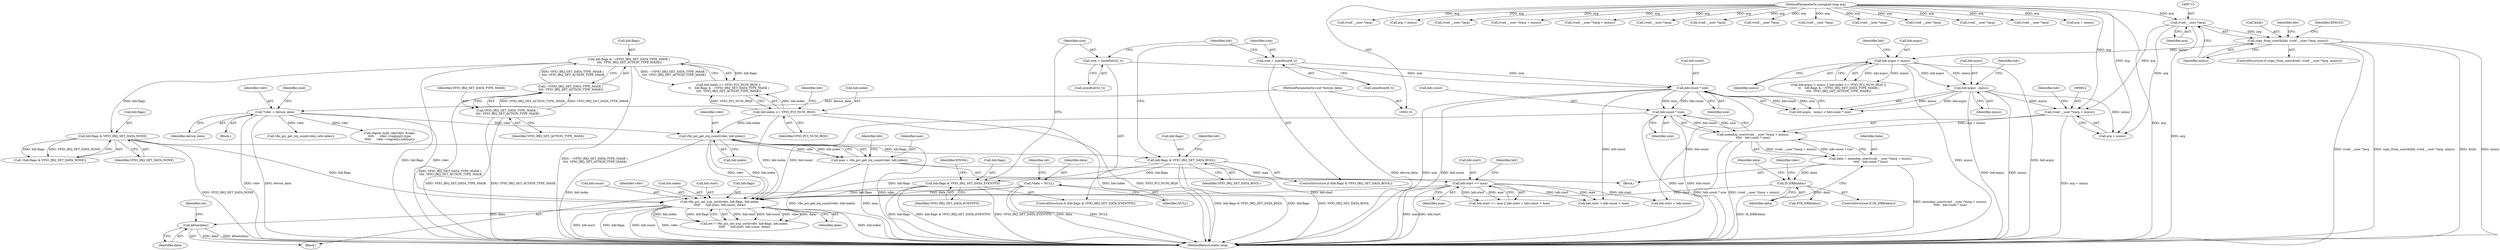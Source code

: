 digraph "0_linux_05692d7005a364add85c6e25a6c4447ce08f913a@API" {
"1000864" [label="(Call,kfree(data))"];
"1000844" [label="(Call,vfio_pci_set_irqs_ioctl(vdev, hdr.flags, hdr.index,\n\t\t\t\t\t      hdr.start, hdr.count, data))"];
"1000757" [label="(Call,vfio_pci_get_irq_count(vdev, hdr.index))"];
"1000122" [label="(Call,*vdev = device_data)"];
"1000117" [label="(MethodParameterIn,void *device_data)"];
"1000729" [label="(Call,hdr.index >= VFIO_PCI_NUM_IRQS)"];
"1000747" [label="(Call,hdr.flags & VFIO_IRQ_SET_DATA_NONE)"];
"1000734" [label="(Call,hdr.flags & ~(VFIO_IRQ_SET_DATA_TYPE_MASK |\n \t\t\t\t  VFIO_IRQ_SET_ACTION_TYPE_MASK))"];
"1000738" [label="(Call,~(VFIO_IRQ_SET_DATA_TYPE_MASK |\n \t\t\t\t  VFIO_IRQ_SET_ACTION_TYPE_MASK))"];
"1000739" [label="(Call,VFIO_IRQ_SET_DATA_TYPE_MASK |\n \t\t\t\t  VFIO_IRQ_SET_ACTION_TYPE_MASK)"];
"1000763" [label="(Call,hdr.flags & VFIO_IRQ_SET_DATA_BOOL)"];
"1000774" [label="(Call,hdr.flags & VFIO_IRQ_SET_DATA_EVENTFD)"];
"1000801" [label="(Call,hdr.start >= max)"];
"1000755" [label="(Call,max = vfio_pci_get_irq_count(vdev, hdr.index))"];
"1000826" [label="(Call,hdr.count * size)"];
"1000795" [label="(Call,hdr.count * size)"];
"1000779" [label="(Call,size = sizeof(int32_t))"];
"1000768" [label="(Call,size = sizeof(uint8_t))"];
"1000832" [label="(Call,IS_ERR(data))"];
"1000818" [label="(Call,data = memdup_user((void __user *)(arg + minsz),\n\t\t\t\t\t   hdr.count * size))"];
"1000820" [label="(Call,memdup_user((void __user *)(arg + minsz),\n\t\t\t\t\t   hdr.count * size))"];
"1000821" [label="(Call,(void __user *)(arg + minsz))"];
"1000714" [label="(Call,(void __user *)arg)"];
"1000119" [label="(MethodParameterIn,unsigned long arg)"];
"1000790" [label="(Call,hdr.argsz - minsz)"];
"1000723" [label="(Call,hdr.argsz < minsz)"];
"1000711" [label="(Call,copy_from_user(&hdr, (void __user *)arg, minsz))"];
"1000703" [label="(Call,*data = NULL)"];
"1000781" [label="(Call,sizeof(int32_t))"];
"1000801" [label="(Call,hdr.start >= max)"];
"1000752" [label="(Block,)"];
"1000769" [label="(Identifier,size)"];
"1000778" [label="(Identifier,VFIO_IRQ_SET_DATA_EVENTFD)"];
"1000775" [label="(Call,hdr.flags)"];
"1000800" [label="(Call,hdr.start >= max || hdr.start + hdr.count > max)"];
"1000779" [label="(Call,size = sizeof(int32_t))"];
"1000710" [label="(ControlStructure,if (copy_from_user(&hdr, (void __user *)arg, minsz)))"];
"1000717" [label="(Identifier,minsz)"];
"1000659" [label="(Call,vfio_pci_get_irq_count(vdev, info.index))"];
"1000716" [label="(Identifier,arg)"];
"1000809" [label="(Identifier,hdr)"];
"1000751" [label="(Identifier,VFIO_IRQ_SET_DATA_NONE)"];
"1000708" [label="(Identifier,ret)"];
"1000724" [label="(Call,hdr.argsz)"];
"1000122" [label="(Call,*vdev = device_data)"];
"1000823" [label="(Call,arg + minsz)"];
"1000730" [label="(Call,hdr.index)"];
"1000835" [label="(Call,PTR_ERR(data))"];
"1000212" [label="(Call,(void __user *)arg)"];
"1000714" [label="(Call,(void __user *)arg)"];
"1000722" [label="(Call,hdr.argsz < minsz || hdr.index >= VFIO_PCI_NUM_IRQS ||\n \t\t    hdr.flags & ~(VFIO_IRQ_SET_DATA_TYPE_MASK |\n \t\t\t\t  VFIO_IRQ_SET_ACTION_TYPE_MASK))"];
"1000818" [label="(Call,data = memdup_user((void __user *)(arg + minsz),\n\t\t\t\t\t   hdr.count * size))"];
"1001220" [label="(Call,arg + minsz)"];
"1000842" [label="(Call,ret = vfio_pci_set_irqs_ioctl(vdev, hdr.flags, hdr.index,\n\t\t\t\t\t      hdr.start, hdr.count, data))"];
"1000700" [label="(Block,)"];
"1000807" [label="(Call,hdr.start + hdr.count)"];
"1000796" [label="(Call,hdr.count)"];
"1000786" [label="(Identifier,EINVAL)"];
"1000728" [label="(Call,hdr.index >= VFIO_PCI_NUM_IRQS ||\n \t\t    hdr.flags & ~(VFIO_IRQ_SET_DATA_TYPE_MASK |\n \t\t\t\t  VFIO_IRQ_SET_ACTION_TYPE_MASK))"];
"1000836" [label="(Identifier,data)"];
"1000727" [label="(Identifier,minsz)"];
"1000844" [label="(Call,vfio_pci_set_irqs_ioctl(vdev, hdr.flags, hdr.index,\n\t\t\t\t\t      hdr.start, hdr.count, data))"];
"1000738" [label="(Call,~(VFIO_IRQ_SET_DATA_TYPE_MASK |\n \t\t\t\t  VFIO_IRQ_SET_ACTION_TYPE_MASK))"];
"1000736" [label="(Identifier,hdr)"];
"1000855" [label="(Call,hdr.count)"];
"1000746" [label="(Call,!(hdr.flags & VFIO_IRQ_SET_DATA_NONE))"];
"1001111" [label="(Call,(void __user *)arg)"];
"1000759" [label="(Call,hdr.index)"];
"1000790" [label="(Call,hdr.argsz - minsz)"];
"1000767" [label="(Identifier,VFIO_IRQ_SET_DATA_BOOL)"];
"1000720" [label="(Identifier,EFAULT)"];
"1001369" [label="(MethodReturn,static long)"];
"1000845" [label="(Identifier,vdev)"];
"1000805" [label="(Identifier,max)"];
"1000734" [label="(Call,hdr.flags & ~(VFIO_IRQ_SET_DATA_TYPE_MASK |\n \t\t\t\t  VFIO_IRQ_SET_ACTION_TYPE_MASK))"];
"1000789" [label="(Call,hdr.argsz - minsz < hdr.count * size)"];
"1001063" [label="(Call,(void __user *)(arg + minsz))"];
"1000758" [label="(Identifier,vdev)"];
"1000774" [label="(Call,hdr.flags & VFIO_IRQ_SET_DATA_EVENTFD)"];
"1000858" [label="(Identifier,data)"];
"1000711" [label="(Call,copy_from_user(&hdr, (void __user *)arg, minsz))"];
"1000733" [label="(Identifier,VFIO_PCI_NUM_IRQS)"];
"1000723" [label="(Call,hdr.argsz < minsz)"];
"1001218" [label="(Call,(void __user *)(arg + minsz))"];
"1000864" [label="(Call,kfree(data))"];
"1000828" [label="(Identifier,hdr)"];
"1000488" [label="(Call,region_type_cap(vdev, &caps,\n\t\t\t\t\t      vdev->region[i].type,\n\t\t\t\t\t      vdev->region[i].subtype))"];
"1000849" [label="(Call,hdr.index)"];
"1000791" [label="(Call,hdr.argsz)"];
"1000831" [label="(ControlStructure,if (IS_ERR(data)))"];
"1000770" [label="(Call,sizeof(uint8_t))"];
"1000712" [label="(Call,&hdr)"];
"1000741" [label="(Identifier,VFIO_IRQ_SET_ACTION_TYPE_MASK)"];
"1000802" [label="(Call,hdr.start)"];
"1000792" [label="(Identifier,hdr)"];
"1000729" [label="(Call,hdr.index >= VFIO_PCI_NUM_IRQS)"];
"1000819" [label="(Identifier,data)"];
"1000703" [label="(Call,*data = NULL)"];
"1000124" [label="(Identifier,device_data)"];
"1000820" [label="(Call,memdup_user((void __user *)(arg + minsz),\n\t\t\t\t\t   hdr.count * size))"];
"1000557" [label="(Call,(void __user *)arg)"];
"1000740" [label="(Identifier,VFIO_IRQ_SET_DATA_TYPE_MASK)"];
"1000911" [label="(Call,(void __user *)arg)"];
"1000757" [label="(Call,vfio_pci_get_irq_count(vdev, hdr.index))"];
"1000735" [label="(Call,hdr.flags)"];
"1000765" [label="(Identifier,hdr)"];
"1000686" [label="(Call,(void __user *)arg)"];
"1000797" [label="(Identifier,hdr)"];
"1000794" [label="(Identifier,minsz)"];
"1000832" [label="(Call,IS_ERR(data))"];
"1000136" [label="(Call,(void __user *)arg)"];
"1000731" [label="(Identifier,hdr)"];
"1000840" [label="(Identifier,vdev)"];
"1000806" [label="(Call,hdr.start + hdr.count > max)"];
"1000119" [label="(MethodParameterIn,unsigned long arg)"];
"1000120" [label="(Block,)"];
"1000117" [label="(MethodParameterIn,void *device_data)"];
"1000852" [label="(Call,hdr.start)"];
"1000128" [label="(Identifier,cmd)"];
"1000867" [label="(Identifier,ret)"];
"1000833" [label="(Identifier,data)"];
"1000739" [label="(Call,VFIO_IRQ_SET_DATA_TYPE_MASK |\n \t\t\t\t  VFIO_IRQ_SET_ACTION_TYPE_MASK)"];
"1000830" [label="(Identifier,size)"];
"1000865" [label="(Identifier,data)"];
"1000846" [label="(Call,hdr.flags)"];
"1000756" [label="(Identifier,max)"];
"1000183" [label="(Call,(void __user *)arg)"];
"1000705" [label="(Identifier,NULL)"];
"1000589" [label="(Call,(void __user *)arg)"];
"1000763" [label="(Call,hdr.flags & VFIO_IRQ_SET_DATA_BOOL)"];
"1000773" [label="(ControlStructure,if (hdr.flags & VFIO_IRQ_SET_DATA_EVENTFD))"];
"1001047" [label="(Call,(void __user *)arg)"];
"1000764" [label="(Call,hdr.flags)"];
"1000799" [label="(Identifier,size)"];
"1000795" [label="(Call,hdr.count * size)"];
"1000748" [label="(Call,hdr.flags)"];
"1000780" [label="(Identifier,size)"];
"1000609" [label="(Call,(void __user *)arg)"];
"1000755" [label="(Call,max = vfio_pci_get_irq_count(vdev, hdr.index))"];
"1000768" [label="(Call,size = sizeof(uint8_t))"];
"1000826" [label="(Call,hdr.count * size)"];
"1000123" [label="(Identifier,vdev)"];
"1000827" [label="(Call,hdr.count)"];
"1001065" [label="(Call,arg + minsz)"];
"1000762" [label="(ControlStructure,if (hdr.flags & VFIO_IRQ_SET_DATA_BOOL))"];
"1000704" [label="(Identifier,data)"];
"1000821" [label="(Call,(void __user *)(arg + minsz))"];
"1000776" [label="(Identifier,hdr)"];
"1000725" [label="(Identifier,hdr)"];
"1000747" [label="(Call,hdr.flags & VFIO_IRQ_SET_DATA_NONE)"];
"1000864" -> "1000700"  [label="AST: "];
"1000864" -> "1000865"  [label="CFG: "];
"1000865" -> "1000864"  [label="AST: "];
"1000867" -> "1000864"  [label="CFG: "];
"1000864" -> "1001369"  [label="DDG: data"];
"1000864" -> "1001369"  [label="DDG: kfree(data)"];
"1000844" -> "1000864"  [label="DDG: data"];
"1000844" -> "1000842"  [label="AST: "];
"1000844" -> "1000858"  [label="CFG: "];
"1000845" -> "1000844"  [label="AST: "];
"1000846" -> "1000844"  [label="AST: "];
"1000849" -> "1000844"  [label="AST: "];
"1000852" -> "1000844"  [label="AST: "];
"1000855" -> "1000844"  [label="AST: "];
"1000858" -> "1000844"  [label="AST: "];
"1000842" -> "1000844"  [label="CFG: "];
"1000844" -> "1001369"  [label="DDG: hdr.index"];
"1000844" -> "1001369"  [label="DDG: hdr.start"];
"1000844" -> "1001369"  [label="DDG: hdr.flags"];
"1000844" -> "1001369"  [label="DDG: hdr.count"];
"1000844" -> "1001369"  [label="DDG: vdev"];
"1000844" -> "1000842"  [label="DDG: hdr.start"];
"1000844" -> "1000842"  [label="DDG: hdr.count"];
"1000844" -> "1000842"  [label="DDG: vdev"];
"1000844" -> "1000842"  [label="DDG: data"];
"1000844" -> "1000842"  [label="DDG: hdr.index"];
"1000844" -> "1000842"  [label="DDG: hdr.flags"];
"1000757" -> "1000844"  [label="DDG: vdev"];
"1000757" -> "1000844"  [label="DDG: hdr.index"];
"1000122" -> "1000844"  [label="DDG: vdev"];
"1000747" -> "1000844"  [label="DDG: hdr.flags"];
"1000763" -> "1000844"  [label="DDG: hdr.flags"];
"1000774" -> "1000844"  [label="DDG: hdr.flags"];
"1000729" -> "1000844"  [label="DDG: hdr.index"];
"1000801" -> "1000844"  [label="DDG: hdr.start"];
"1000826" -> "1000844"  [label="DDG: hdr.count"];
"1000832" -> "1000844"  [label="DDG: data"];
"1000703" -> "1000844"  [label="DDG: data"];
"1000757" -> "1000755"  [label="AST: "];
"1000757" -> "1000759"  [label="CFG: "];
"1000758" -> "1000757"  [label="AST: "];
"1000759" -> "1000757"  [label="AST: "];
"1000755" -> "1000757"  [label="CFG: "];
"1000757" -> "1001369"  [label="DDG: vdev"];
"1000757" -> "1001369"  [label="DDG: hdr.index"];
"1000757" -> "1000755"  [label="DDG: vdev"];
"1000757" -> "1000755"  [label="DDG: hdr.index"];
"1000122" -> "1000757"  [label="DDG: vdev"];
"1000729" -> "1000757"  [label="DDG: hdr.index"];
"1000122" -> "1000120"  [label="AST: "];
"1000122" -> "1000124"  [label="CFG: "];
"1000123" -> "1000122"  [label="AST: "];
"1000124" -> "1000122"  [label="AST: "];
"1000128" -> "1000122"  [label="CFG: "];
"1000122" -> "1001369"  [label="DDG: vdev"];
"1000122" -> "1001369"  [label="DDG: device_data"];
"1000117" -> "1000122"  [label="DDG: device_data"];
"1000122" -> "1000488"  [label="DDG: vdev"];
"1000122" -> "1000659"  [label="DDG: vdev"];
"1000117" -> "1000116"  [label="AST: "];
"1000117" -> "1001369"  [label="DDG: device_data"];
"1000729" -> "1000728"  [label="AST: "];
"1000729" -> "1000733"  [label="CFG: "];
"1000730" -> "1000729"  [label="AST: "];
"1000733" -> "1000729"  [label="AST: "];
"1000736" -> "1000729"  [label="CFG: "];
"1000728" -> "1000729"  [label="CFG: "];
"1000729" -> "1001369"  [label="DDG: hdr.index"];
"1000729" -> "1001369"  [label="DDG: VFIO_PCI_NUM_IRQS"];
"1000729" -> "1000728"  [label="DDG: hdr.index"];
"1000729" -> "1000728"  [label="DDG: VFIO_PCI_NUM_IRQS"];
"1000747" -> "1000746"  [label="AST: "];
"1000747" -> "1000751"  [label="CFG: "];
"1000748" -> "1000747"  [label="AST: "];
"1000751" -> "1000747"  [label="AST: "];
"1000746" -> "1000747"  [label="CFG: "];
"1000747" -> "1001369"  [label="DDG: VFIO_IRQ_SET_DATA_NONE"];
"1000747" -> "1000746"  [label="DDG: hdr.flags"];
"1000747" -> "1000746"  [label="DDG: VFIO_IRQ_SET_DATA_NONE"];
"1000734" -> "1000747"  [label="DDG: hdr.flags"];
"1000747" -> "1000763"  [label="DDG: hdr.flags"];
"1000734" -> "1000728"  [label="AST: "];
"1000734" -> "1000738"  [label="CFG: "];
"1000735" -> "1000734"  [label="AST: "];
"1000738" -> "1000734"  [label="AST: "];
"1000728" -> "1000734"  [label="CFG: "];
"1000734" -> "1001369"  [label="DDG: hdr.flags"];
"1000734" -> "1001369"  [label="DDG: ~(VFIO_IRQ_SET_DATA_TYPE_MASK |\n \t\t\t\t  VFIO_IRQ_SET_ACTION_TYPE_MASK)"];
"1000734" -> "1000728"  [label="DDG: hdr.flags"];
"1000734" -> "1000728"  [label="DDG: ~(VFIO_IRQ_SET_DATA_TYPE_MASK |\n \t\t\t\t  VFIO_IRQ_SET_ACTION_TYPE_MASK)"];
"1000738" -> "1000734"  [label="DDG: VFIO_IRQ_SET_DATA_TYPE_MASK |\n \t\t\t\t  VFIO_IRQ_SET_ACTION_TYPE_MASK"];
"1000738" -> "1000739"  [label="CFG: "];
"1000739" -> "1000738"  [label="AST: "];
"1000738" -> "1001369"  [label="DDG: VFIO_IRQ_SET_DATA_TYPE_MASK |\n \t\t\t\t  VFIO_IRQ_SET_ACTION_TYPE_MASK"];
"1000739" -> "1000738"  [label="DDG: VFIO_IRQ_SET_DATA_TYPE_MASK"];
"1000739" -> "1000738"  [label="DDG: VFIO_IRQ_SET_ACTION_TYPE_MASK"];
"1000739" -> "1000741"  [label="CFG: "];
"1000740" -> "1000739"  [label="AST: "];
"1000741" -> "1000739"  [label="AST: "];
"1000739" -> "1001369"  [label="DDG: VFIO_IRQ_SET_DATA_TYPE_MASK"];
"1000739" -> "1001369"  [label="DDG: VFIO_IRQ_SET_ACTION_TYPE_MASK"];
"1000763" -> "1000762"  [label="AST: "];
"1000763" -> "1000767"  [label="CFG: "];
"1000764" -> "1000763"  [label="AST: "];
"1000767" -> "1000763"  [label="AST: "];
"1000769" -> "1000763"  [label="CFG: "];
"1000776" -> "1000763"  [label="CFG: "];
"1000763" -> "1001369"  [label="DDG: VFIO_IRQ_SET_DATA_BOOL"];
"1000763" -> "1001369"  [label="DDG: hdr.flags & VFIO_IRQ_SET_DATA_BOOL"];
"1000763" -> "1001369"  [label="DDG: hdr.flags"];
"1000763" -> "1000774"  [label="DDG: hdr.flags"];
"1000774" -> "1000773"  [label="AST: "];
"1000774" -> "1000778"  [label="CFG: "];
"1000775" -> "1000774"  [label="AST: "];
"1000778" -> "1000774"  [label="AST: "];
"1000780" -> "1000774"  [label="CFG: "];
"1000786" -> "1000774"  [label="CFG: "];
"1000774" -> "1001369"  [label="DDG: hdr.flags & VFIO_IRQ_SET_DATA_EVENTFD"];
"1000774" -> "1001369"  [label="DDG: VFIO_IRQ_SET_DATA_EVENTFD"];
"1000774" -> "1001369"  [label="DDG: hdr.flags"];
"1000801" -> "1000800"  [label="AST: "];
"1000801" -> "1000805"  [label="CFG: "];
"1000802" -> "1000801"  [label="AST: "];
"1000805" -> "1000801"  [label="AST: "];
"1000809" -> "1000801"  [label="CFG: "];
"1000800" -> "1000801"  [label="CFG: "];
"1000801" -> "1001369"  [label="DDG: max"];
"1000801" -> "1001369"  [label="DDG: hdr.start"];
"1000801" -> "1000800"  [label="DDG: hdr.start"];
"1000801" -> "1000800"  [label="DDG: max"];
"1000755" -> "1000801"  [label="DDG: max"];
"1000801" -> "1000806"  [label="DDG: hdr.start"];
"1000801" -> "1000806"  [label="DDG: max"];
"1000801" -> "1000807"  [label="DDG: hdr.start"];
"1000755" -> "1000752"  [label="AST: "];
"1000756" -> "1000755"  [label="AST: "];
"1000765" -> "1000755"  [label="CFG: "];
"1000755" -> "1001369"  [label="DDG: vfio_pci_get_irq_count(vdev, hdr.index)"];
"1000755" -> "1001369"  [label="DDG: max"];
"1000826" -> "1000820"  [label="AST: "];
"1000826" -> "1000830"  [label="CFG: "];
"1000827" -> "1000826"  [label="AST: "];
"1000830" -> "1000826"  [label="AST: "];
"1000820" -> "1000826"  [label="CFG: "];
"1000826" -> "1001369"  [label="DDG: hdr.count"];
"1000826" -> "1001369"  [label="DDG: size"];
"1000826" -> "1000820"  [label="DDG: hdr.count"];
"1000826" -> "1000820"  [label="DDG: size"];
"1000795" -> "1000826"  [label="DDG: hdr.count"];
"1000795" -> "1000826"  [label="DDG: size"];
"1000795" -> "1000789"  [label="AST: "];
"1000795" -> "1000799"  [label="CFG: "];
"1000796" -> "1000795"  [label="AST: "];
"1000799" -> "1000795"  [label="AST: "];
"1000789" -> "1000795"  [label="CFG: "];
"1000795" -> "1001369"  [label="DDG: hdr.count"];
"1000795" -> "1001369"  [label="DDG: size"];
"1000795" -> "1000789"  [label="DDG: hdr.count"];
"1000795" -> "1000789"  [label="DDG: size"];
"1000779" -> "1000795"  [label="DDG: size"];
"1000768" -> "1000795"  [label="DDG: size"];
"1000795" -> "1000806"  [label="DDG: hdr.count"];
"1000795" -> "1000807"  [label="DDG: hdr.count"];
"1000779" -> "1000773"  [label="AST: "];
"1000779" -> "1000781"  [label="CFG: "];
"1000780" -> "1000779"  [label="AST: "];
"1000781" -> "1000779"  [label="AST: "];
"1000792" -> "1000779"  [label="CFG: "];
"1000768" -> "1000762"  [label="AST: "];
"1000768" -> "1000770"  [label="CFG: "];
"1000769" -> "1000768"  [label="AST: "];
"1000770" -> "1000768"  [label="AST: "];
"1000792" -> "1000768"  [label="CFG: "];
"1000832" -> "1000831"  [label="AST: "];
"1000832" -> "1000833"  [label="CFG: "];
"1000833" -> "1000832"  [label="AST: "];
"1000836" -> "1000832"  [label="CFG: "];
"1000840" -> "1000832"  [label="CFG: "];
"1000832" -> "1001369"  [label="DDG: IS_ERR(data)"];
"1000818" -> "1000832"  [label="DDG: data"];
"1000832" -> "1000835"  [label="DDG: data"];
"1000818" -> "1000752"  [label="AST: "];
"1000818" -> "1000820"  [label="CFG: "];
"1000819" -> "1000818"  [label="AST: "];
"1000820" -> "1000818"  [label="AST: "];
"1000833" -> "1000818"  [label="CFG: "];
"1000818" -> "1001369"  [label="DDG: memdup_user((void __user *)(arg + minsz),\n\t\t\t\t\t   hdr.count * size)"];
"1000820" -> "1000818"  [label="DDG: (void __user *)(arg + minsz)"];
"1000820" -> "1000818"  [label="DDG: hdr.count * size"];
"1000821" -> "1000820"  [label="AST: "];
"1000820" -> "1001369"  [label="DDG: hdr.count * size"];
"1000820" -> "1001369"  [label="DDG: (void __user *)(arg + minsz)"];
"1000821" -> "1000820"  [label="DDG: arg + minsz"];
"1000821" -> "1000823"  [label="CFG: "];
"1000822" -> "1000821"  [label="AST: "];
"1000823" -> "1000821"  [label="AST: "];
"1000828" -> "1000821"  [label="CFG: "];
"1000821" -> "1001369"  [label="DDG: arg + minsz"];
"1000714" -> "1000821"  [label="DDG: arg"];
"1000119" -> "1000821"  [label="DDG: arg"];
"1000790" -> "1000821"  [label="DDG: minsz"];
"1000714" -> "1000711"  [label="AST: "];
"1000714" -> "1000716"  [label="CFG: "];
"1000715" -> "1000714"  [label="AST: "];
"1000716" -> "1000714"  [label="AST: "];
"1000717" -> "1000714"  [label="CFG: "];
"1000714" -> "1001369"  [label="DDG: arg"];
"1000714" -> "1000711"  [label="DDG: arg"];
"1000119" -> "1000714"  [label="DDG: arg"];
"1000714" -> "1000823"  [label="DDG: arg"];
"1000119" -> "1000116"  [label="AST: "];
"1000119" -> "1001369"  [label="DDG: arg"];
"1000119" -> "1000136"  [label="DDG: arg"];
"1000119" -> "1000183"  [label="DDG: arg"];
"1000119" -> "1000212"  [label="DDG: arg"];
"1000119" -> "1000557"  [label="DDG: arg"];
"1000119" -> "1000589"  [label="DDG: arg"];
"1000119" -> "1000609"  [label="DDG: arg"];
"1000119" -> "1000686"  [label="DDG: arg"];
"1000119" -> "1000823"  [label="DDG: arg"];
"1000119" -> "1000911"  [label="DDG: arg"];
"1000119" -> "1001047"  [label="DDG: arg"];
"1000119" -> "1001063"  [label="DDG: arg"];
"1000119" -> "1001065"  [label="DDG: arg"];
"1000119" -> "1001111"  [label="DDG: arg"];
"1000119" -> "1001218"  [label="DDG: arg"];
"1000119" -> "1001220"  [label="DDG: arg"];
"1000790" -> "1000789"  [label="AST: "];
"1000790" -> "1000794"  [label="CFG: "];
"1000791" -> "1000790"  [label="AST: "];
"1000794" -> "1000790"  [label="AST: "];
"1000797" -> "1000790"  [label="CFG: "];
"1000790" -> "1001369"  [label="DDG: hdr.argsz"];
"1000790" -> "1001369"  [label="DDG: minsz"];
"1000790" -> "1000789"  [label="DDG: hdr.argsz"];
"1000790" -> "1000789"  [label="DDG: minsz"];
"1000723" -> "1000790"  [label="DDG: hdr.argsz"];
"1000723" -> "1000790"  [label="DDG: minsz"];
"1000790" -> "1000823"  [label="DDG: minsz"];
"1000723" -> "1000722"  [label="AST: "];
"1000723" -> "1000727"  [label="CFG: "];
"1000724" -> "1000723"  [label="AST: "];
"1000727" -> "1000723"  [label="AST: "];
"1000731" -> "1000723"  [label="CFG: "];
"1000722" -> "1000723"  [label="CFG: "];
"1000723" -> "1001369"  [label="DDG: hdr.argsz"];
"1000723" -> "1001369"  [label="DDG: minsz"];
"1000723" -> "1000722"  [label="DDG: hdr.argsz"];
"1000723" -> "1000722"  [label="DDG: minsz"];
"1000711" -> "1000723"  [label="DDG: minsz"];
"1000711" -> "1000710"  [label="AST: "];
"1000711" -> "1000717"  [label="CFG: "];
"1000712" -> "1000711"  [label="AST: "];
"1000717" -> "1000711"  [label="AST: "];
"1000720" -> "1000711"  [label="CFG: "];
"1000725" -> "1000711"  [label="CFG: "];
"1000711" -> "1001369"  [label="DDG: (void __user *)arg"];
"1000711" -> "1001369"  [label="DDG: copy_from_user(&hdr, (void __user *)arg, minsz)"];
"1000711" -> "1001369"  [label="DDG: &hdr"];
"1000711" -> "1001369"  [label="DDG: minsz"];
"1000703" -> "1000700"  [label="AST: "];
"1000703" -> "1000705"  [label="CFG: "];
"1000704" -> "1000703"  [label="AST: "];
"1000705" -> "1000703"  [label="AST: "];
"1000708" -> "1000703"  [label="CFG: "];
"1000703" -> "1001369"  [label="DDG: NULL"];
"1000703" -> "1001369"  [label="DDG: data"];
}
